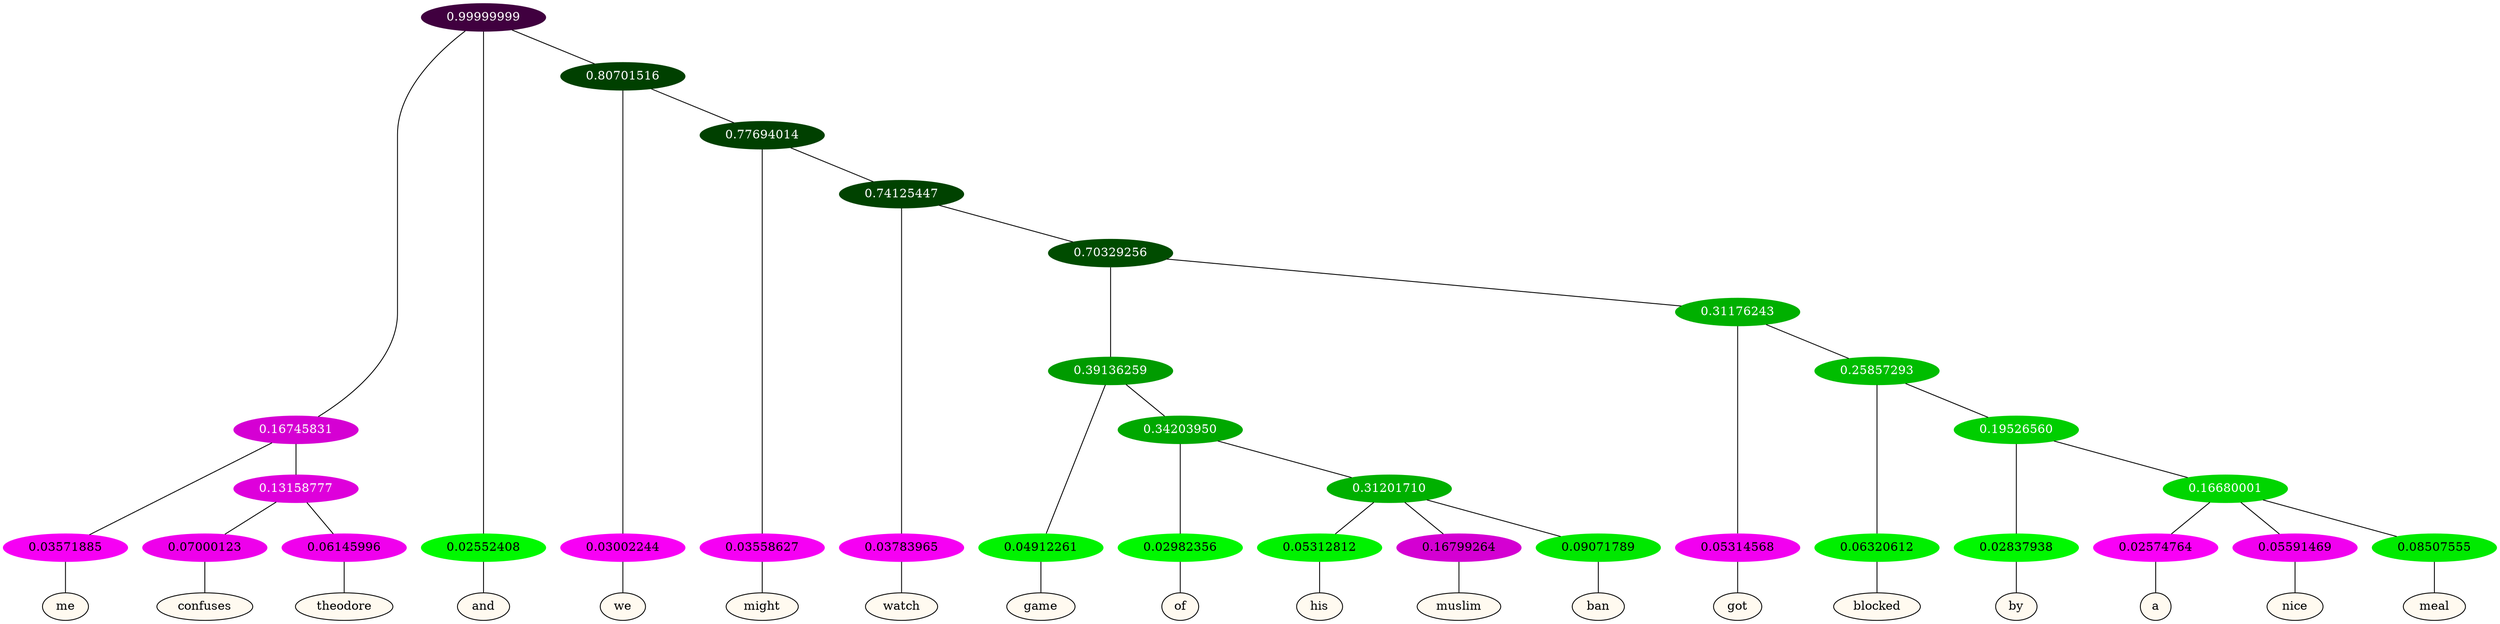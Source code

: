 graph {
	node [format=png height=0.15 nodesep=0.001 ordering=out overlap=prism overlap_scaling=0.01 ranksep=0.001 ratio=0.2 style=filled width=0.15]
	{
		rank=same
		a_w_4 [label=me color=black fillcolor=floralwhite style="filled,solid"]
		a_w_8 [label=confuses color=black fillcolor=floralwhite style="filled,solid"]
		a_w_9 [label=theodore color=black fillcolor=floralwhite style="filled,solid"]
		a_w_2 [label=and color=black fillcolor=floralwhite style="filled,solid"]
		a_w_6 [label=we color=black fillcolor=floralwhite style="filled,solid"]
		a_w_10 [label=might color=black fillcolor=floralwhite style="filled,solid"]
		a_w_12 [label=watch color=black fillcolor=floralwhite style="filled,solid"]
		a_w_16 [label=game color=black fillcolor=floralwhite style="filled,solid"]
		a_w_20 [label=of color=black fillcolor=floralwhite style="filled,solid"]
		a_w_24 [label=his color=black fillcolor=floralwhite style="filled,solid"]
		a_w_25 [label=muslim color=black fillcolor=floralwhite style="filled,solid"]
		a_w_26 [label=ban color=black fillcolor=floralwhite style="filled,solid"]
		a_w_18 [label=got color=black fillcolor=floralwhite style="filled,solid"]
		a_w_22 [label=blocked color=black fillcolor=floralwhite style="filled,solid"]
		a_w_27 [label=by color=black fillcolor=floralwhite style="filled,solid"]
		a_w_29 [label=a color=black fillcolor=floralwhite style="filled,solid"]
		a_w_30 [label=nice color=black fillcolor=floralwhite style="filled,solid"]
		a_w_31 [label=meal color=black fillcolor=floralwhite style="filled,solid"]
	}
	a_n_4 -- a_w_4
	a_n_8 -- a_w_8
	a_n_9 -- a_w_9
	a_n_2 -- a_w_2
	a_n_6 -- a_w_6
	a_n_10 -- a_w_10
	a_n_12 -- a_w_12
	a_n_16 -- a_w_16
	a_n_20 -- a_w_20
	a_n_24 -- a_w_24
	a_n_25 -- a_w_25
	a_n_26 -- a_w_26
	a_n_18 -- a_w_18
	a_n_22 -- a_w_22
	a_n_27 -- a_w_27
	a_n_29 -- a_w_29
	a_n_30 -- a_w_30
	a_n_31 -- a_w_31
	{
		rank=same
		a_n_4 [label=0.03571885 color="0.835 1.000 0.964" fontcolor=black]
		a_n_8 [label=0.07000123 color="0.835 1.000 0.930" fontcolor=black]
		a_n_9 [label=0.06145996 color="0.835 1.000 0.939" fontcolor=black]
		a_n_2 [label=0.02552408 color="0.334 1.000 0.974" fontcolor=black]
		a_n_6 [label=0.03002244 color="0.835 1.000 0.970" fontcolor=black]
		a_n_10 [label=0.03558627 color="0.835 1.000 0.964" fontcolor=black]
		a_n_12 [label=0.03783965 color="0.835 1.000 0.962" fontcolor=black]
		a_n_16 [label=0.04912261 color="0.334 1.000 0.951" fontcolor=black]
		a_n_20 [label=0.02982356 color="0.334 1.000 0.970" fontcolor=black]
		a_n_24 [label=0.05312812 color="0.334 1.000 0.947" fontcolor=black]
		a_n_25 [label=0.16799264 color="0.835 1.000 0.832" fontcolor=black]
		a_n_26 [label=0.09071789 color="0.334 1.000 0.909" fontcolor=black]
		a_n_18 [label=0.05314568 color="0.835 1.000 0.947" fontcolor=black]
		a_n_22 [label=0.06320612 color="0.334 1.000 0.937" fontcolor=black]
		a_n_27 [label=0.02837938 color="0.334 1.000 0.972" fontcolor=black]
		a_n_29 [label=0.02574764 color="0.835 1.000 0.974" fontcolor=black]
		a_n_30 [label=0.05591469 color="0.835 1.000 0.944" fontcolor=black]
		a_n_31 [label=0.08507555 color="0.334 1.000 0.915" fontcolor=black]
	}
	a_n_0 [label=0.99999999 color="0.835 1.000 0.250" fontcolor=grey99]
	a_n_1 [label=0.16745831 color="0.835 1.000 0.833" fontcolor=grey99]
	a_n_0 -- a_n_1
	a_n_0 -- a_n_2
	a_n_3 [label=0.80701516 color="0.334 1.000 0.250" fontcolor=grey99]
	a_n_0 -- a_n_3
	a_n_1 -- a_n_4
	a_n_5 [label=0.13158777 color="0.835 1.000 0.868" fontcolor=grey99]
	a_n_1 -- a_n_5
	a_n_3 -- a_n_6
	a_n_7 [label=0.77694014 color="0.334 1.000 0.250" fontcolor=grey99]
	a_n_3 -- a_n_7
	a_n_5 -- a_n_8
	a_n_5 -- a_n_9
	a_n_7 -- a_n_10
	a_n_11 [label=0.74125447 color="0.334 1.000 0.259" fontcolor=grey99]
	a_n_7 -- a_n_11
	a_n_11 -- a_n_12
	a_n_13 [label=0.70329256 color="0.334 1.000 0.297" fontcolor=grey99]
	a_n_11 -- a_n_13
	a_n_14 [label=0.39136259 color="0.334 1.000 0.609" fontcolor=grey99]
	a_n_13 -- a_n_14
	a_n_15 [label=0.31176243 color="0.334 1.000 0.688" fontcolor=grey99]
	a_n_13 -- a_n_15
	a_n_14 -- a_n_16
	a_n_17 [label=0.34203950 color="0.334 1.000 0.658" fontcolor=grey99]
	a_n_14 -- a_n_17
	a_n_15 -- a_n_18
	a_n_19 [label=0.25857293 color="0.334 1.000 0.741" fontcolor=grey99]
	a_n_15 -- a_n_19
	a_n_17 -- a_n_20
	a_n_21 [label=0.31201710 color="0.334 1.000 0.688" fontcolor=grey99]
	a_n_17 -- a_n_21
	a_n_19 -- a_n_22
	a_n_23 [label=0.19526560 color="0.334 1.000 0.805" fontcolor=grey99]
	a_n_19 -- a_n_23
	a_n_21 -- a_n_24
	a_n_21 -- a_n_25
	a_n_21 -- a_n_26
	a_n_23 -- a_n_27
	a_n_28 [label=0.16680001 color="0.334 1.000 0.833" fontcolor=grey99]
	a_n_23 -- a_n_28
	a_n_28 -- a_n_29
	a_n_28 -- a_n_30
	a_n_28 -- a_n_31
}
